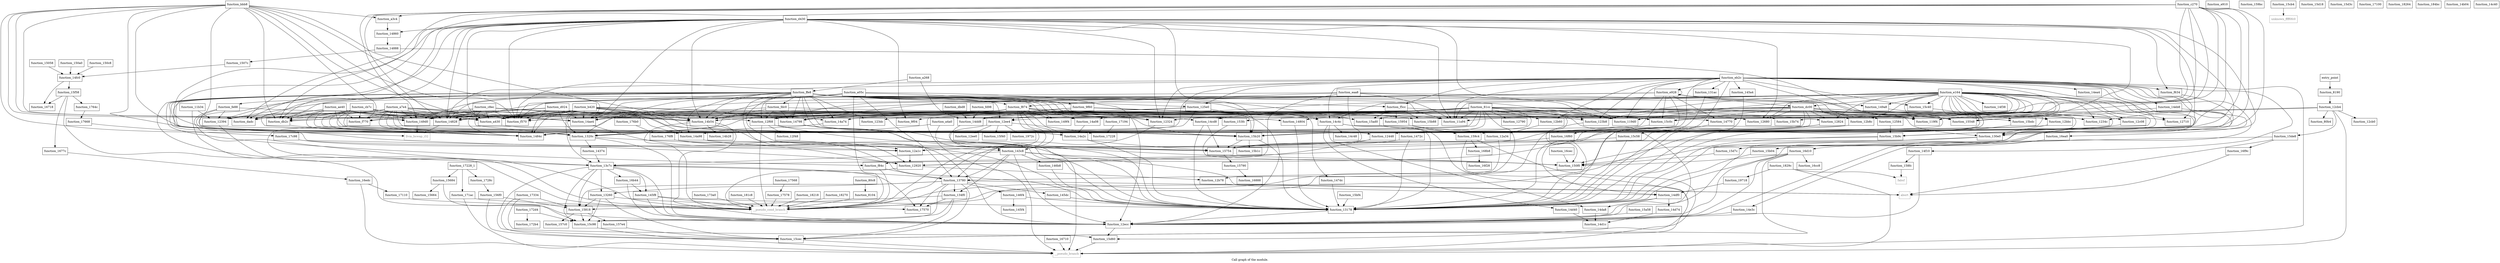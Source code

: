 digraph "Call graph of the module." {
  label="Call graph of the module.";
  node [shape=record];

  Node_function_c8ec [label="{function_c8ec}"];
  Node_function_fe88 [label="{function_fe88}"];
  Node_function_e928 [label="{function_e928}"];
  Node_function_119f4 [label="{function_119f4}"];
  Node_function_11a94 [label="{function_11a94}"];
  Node_function_eaa8 [label="{function_eaa8}"];
  Node_function_d024 [label="{function_d024}"];
  Node_function_ffe8 [label="{function_ffe8}"];
  Node_function_dbd8 [label="{function_dbd8}"];
  Node_function_eb2c [label="{function_eb2c}"];
  Node_function_119d0 [label="{function_119d0}"];
  Node_function_d430 [label="{function_d430}"];
  Node_function_f570 [label="{function_f570}"];
  Node_function_b420 [label="{function_b420}"];
  Node_function_cb7c [label="{function_cb7c}"];
  Node_function_ae40 [label="{function_ae40}"];
  Node_function_dc00 [label="{function_dc00}"];
  Node_function_12bbc [label="{function_12bbc}"];
  Node_function_f5cc [label="{function_f5cc}"];
  Node_function_e164 [label="{function_e164}"];
  Node_function_f874 [label="{function_f874}"];
  Node_function_fd98 [label="{function_fd98}"];
  Node_function_e910 [label="{function_e910}"];
  Node_function_bbb8 [label="{function_bbb8}"];
  Node_function_f634 [label="{function_f634}"];
  Node_function_dadc [label="{function_dadc}"];
  Node_function_f770 [label="{function_f770}"];
  Node_function_f84c [label="{function_f84c}"];
  Node_function_db2c [label="{function_db2c}"];
  Node_function_fdc0 [label="{function_fdc0}"];
  Node_function_14da8 [label="{function_14da8}"];
  Node_function_14dd8 [label="{function_14dd8}"];
  Node_function_14df0 [label="{function_14df0}"];
  Node_function_14e3c [label="{function_14e3c}"];
  Node_function_14ea4 [label="{function_14ea4}"];
  Node_function_14eb8 [label="{function_14eb8}"];
  Node_function_14f10 [label="{function_14f10}"];
  Node_function_14f38 [label="{function_14f38}"];
  Node_function_14fc0 [label="{function_14fc0}"];
  Node_function_15058 [label="{function_15058}"];
  Node_function_1507c [label="{function_1507c}"];
  Node_function_150a0 [label="{function_150a0}"];
  Node_function_153fc [label="{function_153fc}"];
  Node_function_15548 [label="{function_15548}"];
  Node_function_15664 [label="{function_15664}"];
  Node_function_15684 [label="{function_15684}"];
  Node_function_156f0 [label="{function_156f0}"];
  Node_function_15754 [label="{function_15754}"];
  Node_function_15790 [label="{function_15790}"];
  Node_function_157c0 [label="{function_157c0}"];
  Node_function_157e4 [label="{function_157e4}"];
  Node_function_15818 [label="{function_15818}"];
  Node_function_158fc [label="{function_158fc}"];
  Node_function_15954 [label="{function_15954}"];
  Node_function_159bc [label="{function_159bc}"];
  Node_function_159c4 [label="{function_159c4}"];
  Node_function_15a58 [label="{function_15a58}"];
  Node_function_15ad0 [label="{function_15ad0}"];
  Node_function_15b04 [label="{function_15b04}"];
  Node_function_15b1c [label="{function_15b1c}"];
  Node_function_15b20 [label="{function_15b20}"];
  Node_function_15b74 [label="{function_15b74}"];
  Node_function_15b88 [label="{function_15b88}"];
  Node_function_15b9c [label="{function_15b9c}"];
  Node_function_15bdc [label="{function_15bdc}"];
  Node_function_15bf4 [label="{function_15bf4}"];
  Node_function_15c0c [label="{function_15c0c}"];
  Node_function_15c40 [label="{function_15c40}"];
  Node_function_15c58 [label="{function_15c58}"];
  Node_function_15c98 [label="{function_15c98}"];
  Node_function_15cb4 [label="{function_15cb4}"];
  Node_function_15cec [label="{function_15cec}"];
  Node_function_15d18 [label="{function_15d18}"];
  Node_function_15d3c [label="{function_15d3c}"];
  Node_function_15d60 [label="{function_15d60}"];
  Node_function_15d7c [label="{function_15d7c}"];
  Node_function_15de8 [label="{function_15de8}"];
  Node_function_15f40 [label="{function_15f40}"];
  Node_function_15f58 [label="{function_15f58}"];
  Node_function_16710 [label="{function_16710}"];
  Node_function_16718 [label="{function_16718}"];
  Node_function_1677c [label="{function_1677c}"];
  Node_function_16888 [label="{function_16888}"];
  Node_function_168b8 [label="{function_168b8}"];
  Node_function_16b44 [label="{function_16b44}"];
  Node_function_16cc8 [label="{function_16cc8}"];
  Node_function_16cec [label="{function_16cec}"];
  Node_function_16d10 [label="{function_16d10}"];
  Node_function_16ea0 [label="{function_16ea0}"];
  Node_function_16edc [label="{function_16edc}"];
  Node_function_16f28 [label="{function_16f28}"];
  Node_function_16f60 [label="{function_16f60}"];
  Node_function_16f9c [label="{function_16f9c}"];
  Node_function_17100 [label="{function_17100}"];
  Node_function_17110 [label="{function_17110}"];
  Node_function_17194 [label="{function_17194}"];
  Node_function_171ac [label="{function_171ac}"];
  Node_function_17228 [label="{function_17228}"];
  Node_function_17228_1 [label="{function_17228_1}"];
  Node_function_1728c [label="{function_1728c}"];
  Node_function_172b4 [label="{function_172b4}"];
  Node_function_172d4 [label="{function_172d4}"];
  Node_function_17334 [label="{function_17334}"];
  Node_function_173a0 [label="{function_173a0}"];
  Node_function_17568 [label="{function_17568}"];
  Node_function_17570 [label="{function_17570}"];
  Node_function_17578 [label="{function_17578}"];
  Node_function_1764c [label="{function_1764c}"];
  Node_function_17668 [label="{function_17668}"];
  Node_function_176b0 [label="{function_176b0}"];
  Node_function_176f8 [label="{function_176f8}"];
  Node_function_17c98 [label="{function_17c98}"];
  Node_function_181c8 [label="{function_181c8}"];
  Node_function_18218 [label="{function_18218}"];
  Node_function_18264 [label="{function_18264}"];
  Node_function_18270 [label="{function_18270}"];
  Node_function_1829c [label="{function_1829c}"];
  Node_function_184bc [label="{function_184bc}"];
  Node_function_19718 [label="{function_19718}"];
  Node_function_1972c [label="{function_1972c}"];
  Node_unknown_ffff0fc0 [color="gray50", fontcolor="gray50", label="{unknown_ffff0fc0}"];
  Node_llvm_bswap_i32 [color="gray50", fontcolor="gray50", label="{llvm_bswap_i32}"];
  Node_abort [color="gray50", fontcolor="gray50", label="{abort}"];
  Node_fabsf [color="gray50", fontcolor="gray50", label="{fabsf}"];
  Node_function_11b34 [label="{function_11b34}"];
  Node_function_12324 [label="{function_12324}"];
  Node_function_1234c [label="{function_1234c}"];
  Node_function_12394 [label="{function_12394}"];
  Node_function_123b8 [label="{function_123b8}"];
  Node_function_123dc [label="{function_123dc}"];
  Node_function_12448 [label="{function_12448}"];
  Node_function_12584 [label="{function_12584}"];
  Node_function_125e0 [label="{function_125e0}"];
  Node_function_12680 [label="{function_12680}"];
  Node_function_12710 [label="{function_12710}"];
  Node_function_12790 [label="{function_12790}"];
  Node_function_12824 [label="{function_12824}"];
  Node_function_12920 [label="{function_12920}"];
  Node_function_12a1c [label="{function_12a1c}"];
  Node_function_12a34 [label="{function_12a34}"];
  Node_function_12b60 [label="{function_12b60}"];
  Node_function_12b78 [label="{function_12b78}"];
  Node_function_12b8c [label="{function_12b8c}"];
  Node_function_150f0 [label="{function_150f0}"];
  Node_function_12c08 [label="{function_12c08}"];
  Node_function_12cb0 [label="{function_12cb0}"];
  Node_function_150c8 [label="{function_150c8}"];
  Node_function_12cb4 [label="{function_12cb4}"];
  Node_function_12ecc [label="{function_12ecc}"];
  Node_function_12ee0 [label="{function_12ee0}"];
  Node_function_12ee4 [label="{function_12ee4}"];
  Node_function_12f48 [label="{function_12f48}"];
  Node_function_12f68 [label="{function_12f68}"];
  Node_function_130e0 [label="{function_130e0}"];
  Node_function_13178 [label="{function_13178}"];
  Node_function_131ac [label="{function_131ac}"];
  Node_function_1320c [label="{function_1320c}"];
  Node_function_13260 [label="{function_13260}"];
  Node_function_134f0 [label="{function_134f0}"];
  Node_function_13780 [label="{function_13780}"];
  Node_function_13c7c [label="{function_13c7c}"];
  Node_function_14374 [label="{function_14374}"];
  Node_function_143c8 [label="{function_143c8}"];
  Node_function_145a4 [label="{function_145a4}"];
  Node_function_145dc [label="{function_145dc}"];
  Node_function_145f4 [label="{function_145f4}"];
  Node_function_145f8 [label="{function_145f8}"];
  Node_function_146b8 [label="{function_146b8}"];
  Node_function_146f4 [label="{function_146f4}"];
  Node_function_1472c [label="{function_1472c}"];
  Node_function_14770 [label="{function_14770}"];
  Node_function_14798 [label="{function_14798}"];
  Node_function_147dc [label="{function_147dc}"];
  Node_function_14804 [label="{function_14804}"];
  Node_function_14828 [label="{function_14828}"];
  Node_function_1484c [label="{function_1484c}"];
  Node_function_14860 [label="{function_14860}"];
  Node_function_14888 [label="{function_14888}"];
  Node_function_149a8 [label="{function_149a8}"];
  Node_function_149d0 [label="{function_149d0}"];
  Node_function_149f4 [label="{function_149f4}"];
  Node_function_14a08 [label="{function_14a08}"];
  Node_function_14a2c [label="{function_14a2c}"];
  Node_function_14a74 [label="{function_14a74}"];
  Node_function_14a98 [label="{function_14a98}"];
  Node_function_14ae4 [label="{function_14ae4}"];
  Node_function_14b04 [label="{function_14b04}"];
  Node_function_14b28 [label="{function_14b28}"];
  Node_function_14b54 [label="{function_14b54}"];
  Node_function_14c40 [label="{function_14c40}"];
  Node_function_14c48 [label="{function_14c48}"];
  Node_function_14c4c [label="{function_14c4c}"];
  Node_function_14cd8 [label="{function_14cd8}"];
  Node_function_14d1c [label="{function_14d1c}"];
  Node_function_14d40 [label="{function_14d40}"];
  Node_function_14d74 [label="{function_14d74}"];
  Node___pseudo_branch [color="gray50", fontcolor="gray50", label="{__pseudo_branch}"];
  Node___pseudo_cond_branch [color="gray50", fontcolor="gray50", label="{__pseudo_cond_branch}"];
  Node_function_80b4 [label="{function_80b4}"];
  Node_function_80c8 [label="{function_80c8}"];
  Node_function_8104 [label="{function_8104}"];
  Node_entry_point [label="{entry_point}"];
  Node_function_8190 [label="{function_8190}"];
  Node_function_81cc [label="{function_81cc}"];
  Node_function_9f04 [label="{function_9f04}"];
  Node_function_c270 [label="{function_c270}"];
  Node_function_9f60 [label="{function_9f60}"];
  Node_function_a05c [label="{function_a05c}"];
  Node_function_a268 [label="{function_a268}"];
  Node_function_a3c4 [label="{function_a3c4}"];
  Node_function_a430 [label="{function_a430}"];
  Node_function_a4a0 [label="{function_a4a0}"];
  Node_function_a7e4 [label="{function_a7e4}"];
  Node_function_c8ec -> Node_function_f570;
  Node_function_c8ec -> Node_function_f770;
  Node_function_c8ec -> Node_function_1320c;
  Node_function_c8ec -> Node_function_14770;
  Node_function_c8ec -> Node_function_14798;
  Node_function_c8ec -> Node_function_14828;
  Node_function_c8ec -> Node_function_1484c;
  Node_function_c8ec -> Node_function_149d0;
  Node_function_c8ec -> Node_function_14a74;
  Node_function_c8ec -> Node_function_14b54;
  Node_function_c8ec -> Node_function_a430;
  Node_function_fe88 -> Node_function_12324;
  Node_function_fe88 -> Node_function_12394;
  Node_function_fe88 -> Node_function_13c7c;
  Node_function_fe88 -> Node_function_143c8;
  Node_function_e928 -> Node_function_e928;
  Node_function_e928 -> Node_function_dc00;
  Node_function_e928 -> Node_function_15b20;
  Node_function_e928 -> Node_function_15c0c;
  Node_function_e928 -> Node_function_12ecc;
  Node_function_e928 -> Node_function_12f68;
  Node_function_e928 -> Node_function_14770;
  Node_function_e928 -> Node_function_14798;
  Node_function_e928 -> Node_function_14828;
  Node_function_e928 -> Node_function_1484c;
  Node_function_e928 -> Node_function_149a8;
  Node_function_e928 -> Node_function_14ae4;
  Node_function_e928 -> Node_function_14b54;
  Node_function_eaa8 -> Node_function_119f4;
  Node_function_eaa8 -> Node_function_11a94;
  Node_function_eaa8 -> Node_function_119d0;
  Node_function_eaa8 -> Node_function_f570;
  Node_function_eaa8 -> Node_function_f874;
  Node_function_eaa8 -> Node_function_f84c;
  Node_function_eaa8 -> Node_function_12a1c;
  Node_function_d024 -> Node_function_11a94;
  Node_function_d024 -> Node_function_119d0;
  Node_function_d024 -> Node_function_f570;
  Node_function_d024 -> Node_function_dadc;
  Node_function_d024 -> Node_function_db2c;
  Node_function_d024 -> Node_function_15b20;
  Node_function_d024 -> Node_function_12394;
  Node_function_d024 -> Node_function_1320c;
  Node_function_d024 -> Node_function_14828;
  Node_function_d024 -> Node_function_1484c;
  Node_function_d024 -> Node_function_149d0;
  Node_function_d024 -> Node_function_14a98;
  Node_function_d024 -> Node_function_14ae4;
  Node_function_d024 -> Node_function_14b54;
  Node_function_d024 -> Node_function_a430;
  Node_function_ffe8 -> Node_function_fe88;
  Node_function_ffe8 -> Node_function_119f4;
  Node_function_ffe8 -> Node_function_11a94;
  Node_function_ffe8 -> Node_function_119d0;
  Node_function_ffe8 -> Node_function_f570;
  Node_function_ffe8 -> Node_function_f5cc;
  Node_function_ffe8 -> Node_function_f874;
  Node_function_ffe8 -> Node_function_dadc;
  Node_function_ffe8 -> Node_function_f84c;
  Node_function_ffe8 -> Node_function_db2c;
  Node_function_ffe8 -> Node_function_fdc0;
  Node_function_ffe8 -> Node_function_153fc;
  Node_function_ffe8 -> Node_function_15ad0;
  Node_function_ffe8 -> Node_function_15b20;
  Node_function_ffe8 -> Node_llvm_bswap_i32;
  Node_function_ffe8 -> Node_function_123dc;
  Node_function_ffe8 -> Node_function_125e0;
  Node_function_ffe8 -> Node_function_12a1c;
  Node_function_ffe8 -> Node_function_150f0;
  Node_function_ffe8 -> Node_function_12ecc;
  Node_function_ffe8 -> Node_function_12ee4;
  Node_function_ffe8 -> Node_function_12f68;
  Node_function_ffe8 -> Node_function_1320c;
  Node_function_ffe8 -> Node_function_14798;
  Node_function_ffe8 -> Node_function_14804;
  Node_function_ffe8 -> Node_function_14828;
  Node_function_ffe8 -> Node_function_1484c;
  Node_function_ffe8 -> Node_function_149f4;
  Node_function_ffe8 -> Node_function_14a08;
  Node_function_ffe8 -> Node_function_14a2c;
  Node_function_ffe8 -> Node_function_14a74;
  Node_function_ffe8 -> Node_function_14a98;
  Node_function_ffe8 -> Node_function_14ae4;
  Node_function_ffe8 -> Node_function_14b54;
  Node_function_ffe8 -> Node_function_14c4c;
  Node_function_ffe8 -> Node_function_14cd8;
  Node_function_ffe8 -> Node___pseudo_cond_branch;
  Node_function_dbd8 -> Node_function_14dd8;
  Node_function_eb2c -> Node_function_e928;
  Node_function_eb2c -> Node_function_119f4;
  Node_function_eb2c -> Node_function_11a94;
  Node_function_eb2c -> Node_function_119d0;
  Node_function_eb2c -> Node_function_f570;
  Node_function_eb2c -> Node_function_f5cc;
  Node_function_eb2c -> Node_function_f634;
  Node_function_eb2c -> Node_function_14df0;
  Node_function_eb2c -> Node_function_14e3c;
  Node_function_eb2c -> Node_function_14ea4;
  Node_function_eb2c -> Node_function_14eb8;
  Node_function_eb2c -> Node_function_14f10;
  Node_function_eb2c -> Node_function_15b04;
  Node_function_eb2c -> Node_function_15b20;
  Node_function_eb2c -> Node_function_15c40;
  Node_function_eb2c -> Node_function_15c58;
  Node_function_eb2c -> Node_function_12324;
  Node_function_eb2c -> Node_function_1234c;
  Node_function_eb2c -> Node_function_123b8;
  Node_function_eb2c -> Node_function_125e0;
  Node_function_eb2c -> Node_function_12710;
  Node_function_eb2c -> Node_function_12b60;
  Node_function_eb2c -> Node_function_150f0;
  Node_function_eb2c -> Node_function_130e0;
  Node_function_eb2c -> Node_function_131ac;
  Node_function_eb2c -> Node_function_145a4;
  Node_function_eb2c -> Node_function_14828;
  Node_function_eb2c -> Node_function_1484c;
  Node_function_eb2c -> Node_function_14c4c;
  Node_function_eb2c -> Node___pseudo_branch;
  Node_function_d430 -> Node_function_119f4;
  Node_function_d430 -> Node_function_11a94;
  Node_function_d430 -> Node_function_119d0;
  Node_function_d430 -> Node_function_f570;
  Node_function_d430 -> Node_function_f634;
  Node_function_d430 -> Node_function_dadc;
  Node_function_d430 -> Node_function_db2c;
  Node_function_d430 -> Node_function_15b20;
  Node_function_d430 -> Node_function_15b9c;
  Node_function_d430 -> Node_function_12324;
  Node_function_d430 -> Node_function_12394;
  Node_function_d430 -> Node_function_12680;
  Node_function_d430 -> Node_function_130e0;
  Node_function_d430 -> Node_function_1320c;
  Node_function_d430 -> Node_function_14828;
  Node_function_d430 -> Node_function_1484c;
  Node_function_d430 -> Node_function_14860;
  Node_function_d430 -> Node_function_14a98;
  Node_function_d430 -> Node_function_14ae4;
  Node_function_d430 -> Node_function_14b54;
  Node_function_d430 -> Node_function_9f04;
  Node_function_d430 -> Node_function_a430;
  Node_function_b420 -> Node_function_f570;
  Node_function_b420 -> Node_function_dadc;
  Node_function_b420 -> Node_function_f770;
  Node_function_b420 -> Node_function_db2c;
  Node_function_b420 -> Node_function_15ad0;
  Node_function_b420 -> Node_function_15b20;
  Node_function_b420 -> Node_function_12f68;
  Node_function_b420 -> Node_function_1320c;
  Node_function_b420 -> Node_function_13c7c;
  Node_function_b420 -> Node_function_14798;
  Node_function_b420 -> Node_function_14828;
  Node_function_b420 -> Node_function_1484c;
  Node_function_b420 -> Node_function_149d0;
  Node_function_b420 -> Node_function_14a2c;
  Node_function_b420 -> Node_function_14a98;
  Node_function_b420 -> Node_function_14ae4;
  Node_function_b420 -> Node_function_14b54;
  Node_function_b420 -> Node_function_a430;
  Node_function_cb7c -> Node_function_f570;
  Node_function_cb7c -> Node_function_dadc;
  Node_function_cb7c -> Node_function_f770;
  Node_function_cb7c -> Node_function_db2c;
  Node_function_cb7c -> Node_function_15b20;
  Node_function_cb7c -> Node_function_1320c;
  Node_function_cb7c -> Node_function_14828;
  Node_function_cb7c -> Node_function_1484c;
  Node_function_cb7c -> Node_function_149d0;
  Node_function_cb7c -> Node_function_14a98;
  Node_function_cb7c -> Node_function_14ae4;
  Node_function_cb7c -> Node_function_14b54;
  Node_function_cb7c -> Node_function_a430;
  Node_function_ae40 -> Node_function_f570;
  Node_function_ae40 -> Node_function_dadc;
  Node_function_ae40 -> Node_function_f770;
  Node_function_ae40 -> Node_function_db2c;
  Node_function_ae40 -> Node_function_15b20;
  Node_function_ae40 -> Node_function_1320c;
  Node_function_ae40 -> Node_function_14828;
  Node_function_ae40 -> Node_function_1484c;
  Node_function_ae40 -> Node_function_149d0;
  Node_function_ae40 -> Node_function_14a98;
  Node_function_ae40 -> Node_function_14ae4;
  Node_function_ae40 -> Node_function_14b54;
  Node_function_ae40 -> Node_function_a430;
  Node_function_dc00 -> Node_function_119f4;
  Node_function_dc00 -> Node_function_11a94;
  Node_function_dc00 -> Node_function_119d0;
  Node_function_dc00 -> Node_function_12bbc;
  Node_function_dc00 -> Node_function_14dd8;
  Node_function_dc00 -> Node_function_15548;
  Node_function_dc00 -> Node_function_15b20;
  Node_function_dc00 -> Node_function_15bdc;
  Node_function_dc00 -> Node_function_15c0c;
  Node_function_dc00 -> Node_function_12324;
  Node_function_dc00 -> Node_function_1234c;
  Node_function_dc00 -> Node_function_123b8;
  Node_function_dc00 -> Node_function_12448;
  Node_function_dc00 -> Node_function_12584;
  Node_function_dc00 -> Node_function_12680;
  Node_function_dc00 -> Node_function_12824;
  Node_function_dc00 -> Node_function_12b8c;
  Node_function_dc00 -> Node_function_12c08;
  Node_function_dc00 -> Node_function_130e0;
  Node_function_dc00 -> Node_function_149f4;
  Node_function_12bbc -> Node_function_130e0;
  Node_function_12bbc -> Node_function_1320c;
  Node_function_f5cc -> Node_function_15954;
  Node_function_f5cc -> Node_function_15ad0;
  Node_function_f5cc -> Node_function_15b74;
  Node_function_f5cc -> Node_function_15b88;
  Node_function_e164 -> Node_function_119f4;
  Node_function_e164 -> Node_function_11a94;
  Node_function_e164 -> Node_function_119d0;
  Node_function_e164 -> Node_function_dc00;
  Node_function_e164 -> Node_function_12bbc;
  Node_function_e164 -> Node_function_14dd8;
  Node_function_e164 -> Node_function_14f38;
  Node_function_e164 -> Node_function_15ad0;
  Node_function_e164 -> Node_function_15b20;
  Node_function_e164 -> Node_function_15b74;
  Node_function_e164 -> Node_function_15b88;
  Node_function_e164 -> Node_function_15b9c;
  Node_function_e164 -> Node_function_15bdc;
  Node_function_e164 -> Node_function_15c0c;
  Node_function_e164 -> Node_function_15c40;
  Node_function_e164 -> Node_function_1234c;
  Node_function_e164 -> Node_function_123b8;
  Node_function_e164 -> Node_function_12680;
  Node_function_e164 -> Node_function_12710;
  Node_function_e164 -> Node_function_12824;
  Node_function_e164 -> Node_function_12b8c;
  Node_function_e164 -> Node_function_12c08;
  Node_function_e164 -> Node_function_130e0;
  Node_function_e164 -> Node_function_13c7c;
  Node_function_e164 -> Node_function_14770;
  Node_function_e164 -> Node_function_1484c;
  Node_function_e164 -> Node_function_149a8;
  Node_function_e164 -> Node_function_14b54;
  Node_function_e164 -> Node_function_14c4c;
  Node_function_e164 -> Node___pseudo_cond_branch;
  Node_function_f874 -> Node_function_f570;
  Node_function_f874 -> Node_function_15b20;
  Node_function_f874 -> Node_function_15c0c;
  Node_function_f874 -> Node_function_12324;
  Node_function_f874 -> Node_function_123b8;
  Node_function_f874 -> Node_function_12f68;
  Node_function_f874 -> Node_function_1320c;
  Node_function_f874 -> Node_function_13780;
  Node_function_f874 -> Node_function_143c8;
  Node_function_f874 -> Node_function_14798;
  Node_function_f874 -> Node_function_14828;
  Node_function_f874 -> Node_function_1484c;
  Node_function_f874 -> Node_function_149f4;
  Node_function_f874 -> Node_function_14a2c;
  Node_function_f874 -> Node_function_14a74;
  Node_function_f874 -> Node_function_14b54;
  Node_function_f874 -> Node_function_14cd8;
  Node_function_f874 -> Node___pseudo_cond_branch;
  Node_function_fd98 -> Node_function_14dd8;
  Node_function_bbb8 -> Node_function_f570;
  Node_function_bbb8 -> Node_function_dadc;
  Node_function_bbb8 -> Node_function_f770;
  Node_function_bbb8 -> Node_function_db2c;
  Node_function_bbb8 -> Node_function_15b20;
  Node_function_bbb8 -> Node_function_1320c;
  Node_function_bbb8 -> Node_function_14828;
  Node_function_bbb8 -> Node_function_1484c;
  Node_function_bbb8 -> Node_function_149d0;
  Node_function_bbb8 -> Node_function_14a98;
  Node_function_bbb8 -> Node_function_14ae4;
  Node_function_bbb8 -> Node_function_14b54;
  Node_function_bbb8 -> Node_function_a3c4;
  Node_function_bbb8 -> Node_function_a430;
  Node_function_f634 -> Node_function_150f0;
  Node_function_f84c -> Node_function_13780;
  Node_function_f84c -> Node___pseudo_cond_branch;
  Node_function_db2c -> Node_function_1484c;
  Node_function_fdc0 -> Node_function_123b8;
  Node_function_fdc0 -> Node_function_12f68;
  Node_function_fdc0 -> Node_function_14798;
  Node_function_fdc0 -> Node_function_14b54;
  Node_function_fdc0 -> Node___pseudo_cond_branch;
  Node_function_14da8 -> Node_function_14d1c;
  Node_function_14dd8 -> Node_function_13178;
  Node_function_14df0 -> Node_function_14da8;
  Node_function_14df0 -> Node_function_13178;
  Node_function_14df0 -> Node_function_14d74;
  Node_function_14e3c -> Node_function_12ecc;
  Node_function_14eb8 -> Node_function_15548;
  Node_function_14eb8 -> Node_function_16ea0;
  Node_function_14f10 -> Node_function_158fc;
  Node_function_14f10 -> Node_function_12ecc;
  Node_function_14fc0 -> Node_function_15f58;
  Node_function_14fc0 -> Node_function_16718;
  Node_function_15058 -> Node_function_14fc0;
  Node_function_1507c -> Node_function_14fc0;
  Node_function_150a0 -> Node_function_14fc0;
  Node_function_153fc -> Node_function_150f0;
  Node_function_15684 -> Node_function_15664;
  Node_function_15684 -> Node_function_15c98;
  Node_function_156f0 -> Node_function_15818;
  Node_function_156f0 -> Node_function_15cec;
  Node_function_15754 -> Node_function_15790;
  Node_function_15790 -> Node_function_16888;
  Node_function_157e4 -> Node_function_15cec;
  Node_function_15818 -> Node_function_157c0;
  Node_function_15818 -> Node_function_157e4;
  Node_function_15818 -> Node_function_15c98;
  Node_function_158fc -> Node_fabsf;
  Node_function_15954 -> Node_function_159c4;
  Node_function_15954 -> Node_function_12a34;
  Node_function_159c4 -> Node_function_15cec;
  Node_function_159c4 -> Node_function_168b8;
  Node_function_159c4 -> Node___pseudo_branch;
  Node_function_15a58 -> Node_function_12ecc;
  Node_function_15ad0 -> Node_function_159c4;
  Node_function_15b04 -> Node_function_13178;
  Node_function_15b20 -> Node_function_15754;
  Node_function_15b20 -> Node_function_15b1c;
  Node_function_15b20 -> Node_function_13178;
  Node_function_15b9c -> Node_function_15754;
  Node_function_15b9c -> Node_function_13178;
  Node_function_15bdc -> Node_function_13178;
  Node_function_15bf4 -> Node_function_13178;
  Node_function_15c0c -> Node_function_16f60;
  Node_function_15c40 -> Node_function_13178;
  Node_function_15c58 -> Node_function_15754;
  Node_function_15c58 -> Node_function_13178;
  Node_function_15c98 -> Node___pseudo_branch;
  Node_function_15cb4 -> Node_unknown_ffff0fc0;
  Node_function_15cec -> Node___pseudo_branch;
  Node_function_15d60 -> Node___pseudo_branch;
  Node_function_15d7c -> Node_function_150f0;
  Node_function_15de8 -> Node_function_15d7c;
  Node_function_15de8 -> Node_function_16f9c;
  Node_function_15de8 -> Node_abort;
  Node_function_15f58 -> Node_function_16718;
  Node_function_15f58 -> Node_function_1677c;
  Node_function_15f58 -> Node_function_1764c;
  Node_function_15f58 -> Node_function_12ecc;
  Node_function_16710 -> Node___pseudo_branch;
  Node_function_1677c -> Node_function_16edc;
  Node_function_168b8 -> Node_function_16f28;
  Node_function_16b44 -> Node_function_12ecc;
  Node_function_16b44 -> Node_function_145f8;
  Node_function_16cec -> Node_function_150f0;
  Node_function_16d10 -> Node_function_15cec;
  Node_function_16d10 -> Node_function_16cc8;
  Node_function_16d10 -> Node_function_150f0;
  Node_function_16d10 -> Node_function_12ecc;
  Node_function_16d10 -> Node_function_13178;
  Node_function_16ea0 -> Node_function_16d10;
  Node_function_16ea0 -> Node_function_12ecc;
  Node_function_16edc -> Node_function_17110;
  Node_function_16edc -> Node___pseudo_branch;
  Node_function_16f60 -> Node_function_15754;
  Node_function_16f60 -> Node_function_13178;
  Node_function_16f9c -> Node_abort;
  Node_function_17110 -> Node___pseudo_cond_branch;
  Node_function_17194 -> Node_function_17228;
  Node_function_171ac -> Node___pseudo_branch;
  Node_function_171ac -> Node___pseudo_cond_branch;
  Node_function_17228_1 -> Node_function_15684;
  Node_function_17228_1 -> Node_function_171ac;
  Node_function_17228_1 -> Node_function_1728c;
  Node_function_1728c -> Node_function_156f0;
  Node_function_172d4 -> Node_function_15c98;
  Node_function_172d4 -> Node_function_172b4;
  Node_function_17334 -> Node_function_15818;
  Node_function_17334 -> Node_function_15cec;
  Node_function_17334 -> Node_function_15d60;
  Node_function_173a0 -> Node___pseudo_cond_branch;
  Node_function_17568 -> Node_function_17578;
  Node_function_17578 -> Node___pseudo_cond_branch;
  Node_function_1764c -> Node_function_17668;
  Node_function_17668 -> Node_function_17c98;
  Node_function_176b0 -> Node_function_176f8;
  Node_function_176f8 -> Node_function_12920;
  Node_function_176f8 -> Node_function_12a1c;
  Node_function_17c98 -> Node_function_12920;
  Node_function_17c98 -> Node_function_12a1c;
  Node_function_181c8 -> Node___pseudo_cond_branch;
  Node_function_18218 -> Node___pseudo_cond_branch;
  Node_function_18270 -> Node___pseudo_cond_branch;
  Node_function_1829c -> Node_function_19718;
  Node_function_1829c -> Node_fabsf;
  Node_function_1829c -> Node___pseudo_branch;
  Node_function_19718 -> Node_function_14df0;
  Node_function_11b34 -> Node_function_12394;
  Node_function_11b34 -> Node_function_13c7c;
  Node_function_12324 -> Node___pseudo_cond_branch;
  Node_function_12394 -> Node___pseudo_cond_branch;
  Node_function_123b8 -> Node___pseudo_cond_branch;
  Node_function_12448 -> Node_function_12920;
  Node_function_12448 -> Node_function_12a1c;
  Node_function_12584 -> Node_function_15b9c;
  Node_function_125e0 -> Node_function_15b20;
  Node_function_125e0 -> Node_function_12ecc;
  Node_function_125e0 -> Node_function_14798;
  Node_function_125e0 -> Node_function_147dc;
  Node_function_125e0 -> Node_function_14828;
  Node_function_125e0 -> Node_function_1484c;
  Node_function_125e0 -> Node_function_14b54;
  Node_function_12824 -> Node_function_12920;
  Node_function_12824 -> Node_function_12a1c;
  Node_function_12920 -> Node_function_12b78;
  Node_function_12920 -> Node___pseudo_cond_branch;
  Node_function_12a1c -> Node_function_12920;
  Node_function_12a34 -> Node_function_12b78;
  Node_function_12b60 -> Node_function_12a34;
  Node_function_12b78 -> Node_function_14df0;
  Node_function_12b8c -> Node_function_15b20;
  Node_function_12b8c -> Node_function_13780;
  Node_function_12c08 -> Node_function_12ecc;
  Node_function_150c8 -> Node_function_14fc0;
  Node_function_12cb4 -> Node_function_15548;
  Node_function_12cb4 -> Node_function_15de8;
  Node_function_12cb4 -> Node_function_12cb0;
  Node_function_12cb4 -> Node_function_12ee4;
  Node_function_12cb4 -> Node___pseudo_branch;
  Node_function_12cb4 -> Node_function_80b4;
  Node_function_12ecc -> Node_function_15d60;
  Node_function_12ee4 -> Node_function_15f40;
  Node_function_12ee4 -> Node_function_17228;
  Node_function_12ee4 -> Node_function_1972c;
  Node_function_12ee4 -> Node_function_12ee0;
  Node_function_12ee4 -> Node___pseudo_branch;
  Node_function_12f68 -> Node_function_15754;
  Node_function_12f68 -> Node_function_12f48;
  Node_function_12f68 -> Node_function_13178;
  Node_function_12f68 -> Node___pseudo_cond_branch;
  Node_function_130e0 -> Node_function_15754;
  Node_function_130e0 -> Node_function_13178;
  Node_function_13178 -> Node_function_12ecc;
  Node_function_131ac -> Node_function_13178;
  Node_function_1320c -> Node_function_12920;
  Node_function_1320c -> Node_function_12ecc;
  Node_function_1320c -> Node_function_14374;
  Node_function_13260 -> Node_function_15818;
  Node_function_13260 -> Node_function_15c98;
  Node_function_13260 -> Node_function_15cec;
  Node_function_13260 -> Node_function_17570;
  Node_function_134f0 -> Node_function_15818;
  Node_function_134f0 -> Node_function_15c98;
  Node_function_134f0 -> Node_function_15cec;
  Node_function_134f0 -> Node_function_17570;
  Node_function_13780 -> Node_function_15818;
  Node_function_13780 -> Node_function_15c98;
  Node_function_13780 -> Node_function_15cec;
  Node_function_13780 -> Node_function_17570;
  Node_function_13780 -> Node_abort;
  Node_function_13780 -> Node_function_13260;
  Node_function_13780 -> Node_function_134f0;
  Node_function_13780 -> Node_function_145dc;
  Node_function_13780 -> Node_function_146f4;
  Node_function_13c7c -> Node_function_15818;
  Node_function_13c7c -> Node_function_15c98;
  Node_function_13c7c -> Node_function_15cec;
  Node_function_13c7c -> Node_function_16b44;
  Node_function_13c7c -> Node_function_17570;
  Node_function_13c7c -> Node_function_12ecc;
  Node_function_13c7c -> Node_function_13260;
  Node_function_13c7c -> Node_function_13780;
  Node_function_13c7c -> Node_function_145f8;
  Node_function_14374 -> Node_function_13c7c;
  Node_function_143c8 -> Node_abort;
  Node_function_143c8 -> Node_function_150f0;
  Node_function_143c8 -> Node_function_12ecc;
  Node_function_143c8 -> Node_function_134f0;
  Node_function_143c8 -> Node_function_13780;
  Node_function_143c8 -> Node_function_13c7c;
  Node_function_143c8 -> Node_function_146b8;
  Node_function_145a4 -> Node_function_13178;
  Node_function_145dc -> Node_function_13178;
  Node_function_145f8 -> Node_function_12ecc;
  Node_function_145f8 -> Node_function_13178;
  Node_function_145f8 -> Node___pseudo_cond_branch;
  Node_function_146b8 -> Node_function_13178;
  Node_function_146f4 -> Node_function_13178;
  Node_function_146f4 -> Node_function_145f4;
  Node_function_1472c -> Node_function_15754;
  Node_function_1472c -> Node_function_13178;
  Node_function_14770 -> Node_function_13178;
  Node_function_14798 -> Node_function_15754;
  Node_function_14798 -> Node_function_13178;
  Node_function_147dc -> Node_function_13178;
  Node_function_14804 -> Node_function_13178;
  Node_function_14828 -> Node_llvm_bswap_i32;
  Node_function_14860 -> Node_function_14888;
  Node_function_14888 -> Node_function_1507c;
  Node_function_14888 -> Node_function_15548;
  Node_function_149a8 -> Node_function_13178;
  Node_function_149d0 -> Node_llvm_bswap_i32;
  Node_function_14a08 -> Node_function_14a2c;
  Node_function_14a2c -> Node_function_15754;
  Node_function_14a2c -> Node_function_13178;
  Node_function_14a74 -> Node_function_14a98;
  Node_function_14a98 -> Node_function_15754;
  Node_function_14a98 -> Node_function_13178;
  Node_function_14ae4 -> Node_function_13178;
  Node_function_14b54 -> Node_function_12ecc;
  Node_function_14b54 -> Node_function_13178;
  Node_function_14b54 -> Node_function_14b28;
  Node_function_14b54 -> Node___pseudo_cond_branch;
  Node_function_14c4c -> Node_function_14da8;
  Node_function_14c4c -> Node_function_15d60;
  Node_function_14c4c -> Node_function_13178;
  Node_function_14c4c -> Node_function_14c48;
  Node_function_14c4c -> Node_function_14d40;
  Node_function_14cd8 -> Node_function_15754;
  Node_function_14cd8 -> Node_function_13178;
  Node_function_14d40 -> Node_function_14d1c;
  Node_function_14d74 -> Node_function_14d1c;
  Node_function_80c8 -> Node_function_8104;
  Node_function_8104 -> Node___pseudo_cond_branch;
  Node_entry_point -> Node_function_8190;
  Node_function_8190 -> Node_function_12cb4;
  Node_function_81cc -> Node_function_119f4;
  Node_function_81cc -> Node_function_11a94;
  Node_function_81cc -> Node_function_119d0;
  Node_function_81cc -> Node_function_f570;
  Node_function_81cc -> Node_function_153fc;
  Node_function_81cc -> Node_function_15548;
  Node_function_81cc -> Node_function_15ad0;
  Node_function_81cc -> Node_function_15b20;
  Node_function_81cc -> Node_function_15c0c;
  Node_function_81cc -> Node_function_12324;
  Node_function_81cc -> Node_function_1234c;
  Node_function_81cc -> Node_function_123b8;
  Node_function_81cc -> Node_function_123dc;
  Node_function_81cc -> Node_function_12448;
  Node_function_81cc -> Node_function_12680;
  Node_function_81cc -> Node_function_12710;
  Node_function_81cc -> Node_function_12790;
  Node_function_81cc -> Node_function_12824;
  Node_function_81cc -> Node_function_12b60;
  Node_function_81cc -> Node_function_150f0;
  Node_function_81cc -> Node_function_12ecc;
  Node_function_81cc -> Node_function_12f68;
  Node_function_81cc -> Node_function_1320c;
  Node_function_81cc -> Node_function_14798;
  Node_function_81cc -> Node_function_14804;
  Node_function_81cc -> Node_function_14828;
  Node_function_81cc -> Node_function_1484c;
  Node_function_81cc -> Node_function_149d0;
  Node_function_81cc -> Node_function_14a08;
  Node_function_81cc -> Node_function_14a74;
  Node_function_81cc -> Node_function_14ae4;
  Node_function_81cc -> Node_function_14b54;
  Node_function_81cc -> Node_function_14cd8;
  Node_function_81cc -> Node___pseudo_cond_branch;
  Node_function_81cc -> Node_function_9f04;
  Node_function_81cc -> Node_function_a430;
  Node_function_c270 -> Node_function_f570;
  Node_function_c270 -> Node_function_dadc;
  Node_function_c270 -> Node_function_db2c;
  Node_function_c270 -> Node_function_15b20;
  Node_function_c270 -> Node_function_1320c;
  Node_function_c270 -> Node_function_14828;
  Node_function_c270 -> Node_function_1484c;
  Node_function_c270 -> Node_function_149d0;
  Node_function_c270 -> Node_function_14a98;
  Node_function_c270 -> Node_function_14ae4;
  Node_function_c270 -> Node_function_14b54;
  Node_function_c270 -> Node_function_a3c4;
  Node_function_c270 -> Node_function_a430;
  Node_function_9f60 -> Node_function_14dd8;
  Node_function_9f60 -> Node_function_15b88;
  Node_function_9f60 -> Node_function_15c0c;
  Node_function_9f60 -> Node_function_12ee4;
  Node_function_9f60 -> Node_function_14c4c;
  Node_function_9f60 -> Node___pseudo_branch;
  Node_function_a05c -> Node_function_12394;
  Node_function_a05c -> Node_function_12ecc;
  Node_function_a05c -> Node_function_1320c;
  Node_function_a05c -> Node_function_13780;
  Node_function_a05c -> Node_function_149d0;
  Node_function_a05c -> Node___pseudo_cond_branch;
  Node_function_a05c -> Node_function_9f60;
  Node_function_a268 -> Node_function_ffe8;
  Node_function_a268 -> Node_function_14dd8;
  Node_function_a3c4 -> Node_function_14860;
  Node_function_a430 -> Node_function_12448;
  Node_function_a4a0 -> Node_function_1320c;
  Node_function_a4a0 -> Node_function_143c8;
  Node_function_a7e4 -> Node_function_f570;
  Node_function_a7e4 -> Node_function_dadc;
  Node_function_a7e4 -> Node_function_f770;
  Node_function_a7e4 -> Node_function_db2c;
  Node_function_a7e4 -> Node_function_15b20;
  Node_function_a7e4 -> Node_function_12394;
  Node_function_a7e4 -> Node_function_1320c;
  Node_function_a7e4 -> Node_function_14828;
  Node_function_a7e4 -> Node_function_1484c;
  Node_function_a7e4 -> Node_function_149d0;
  Node_function_a7e4 -> Node_function_14a98;
  Node_function_a7e4 -> Node_function_14ae4;
  Node_function_a7e4 -> Node_function_14b54;
  Node_function_a7e4 -> Node_function_a430;
}
